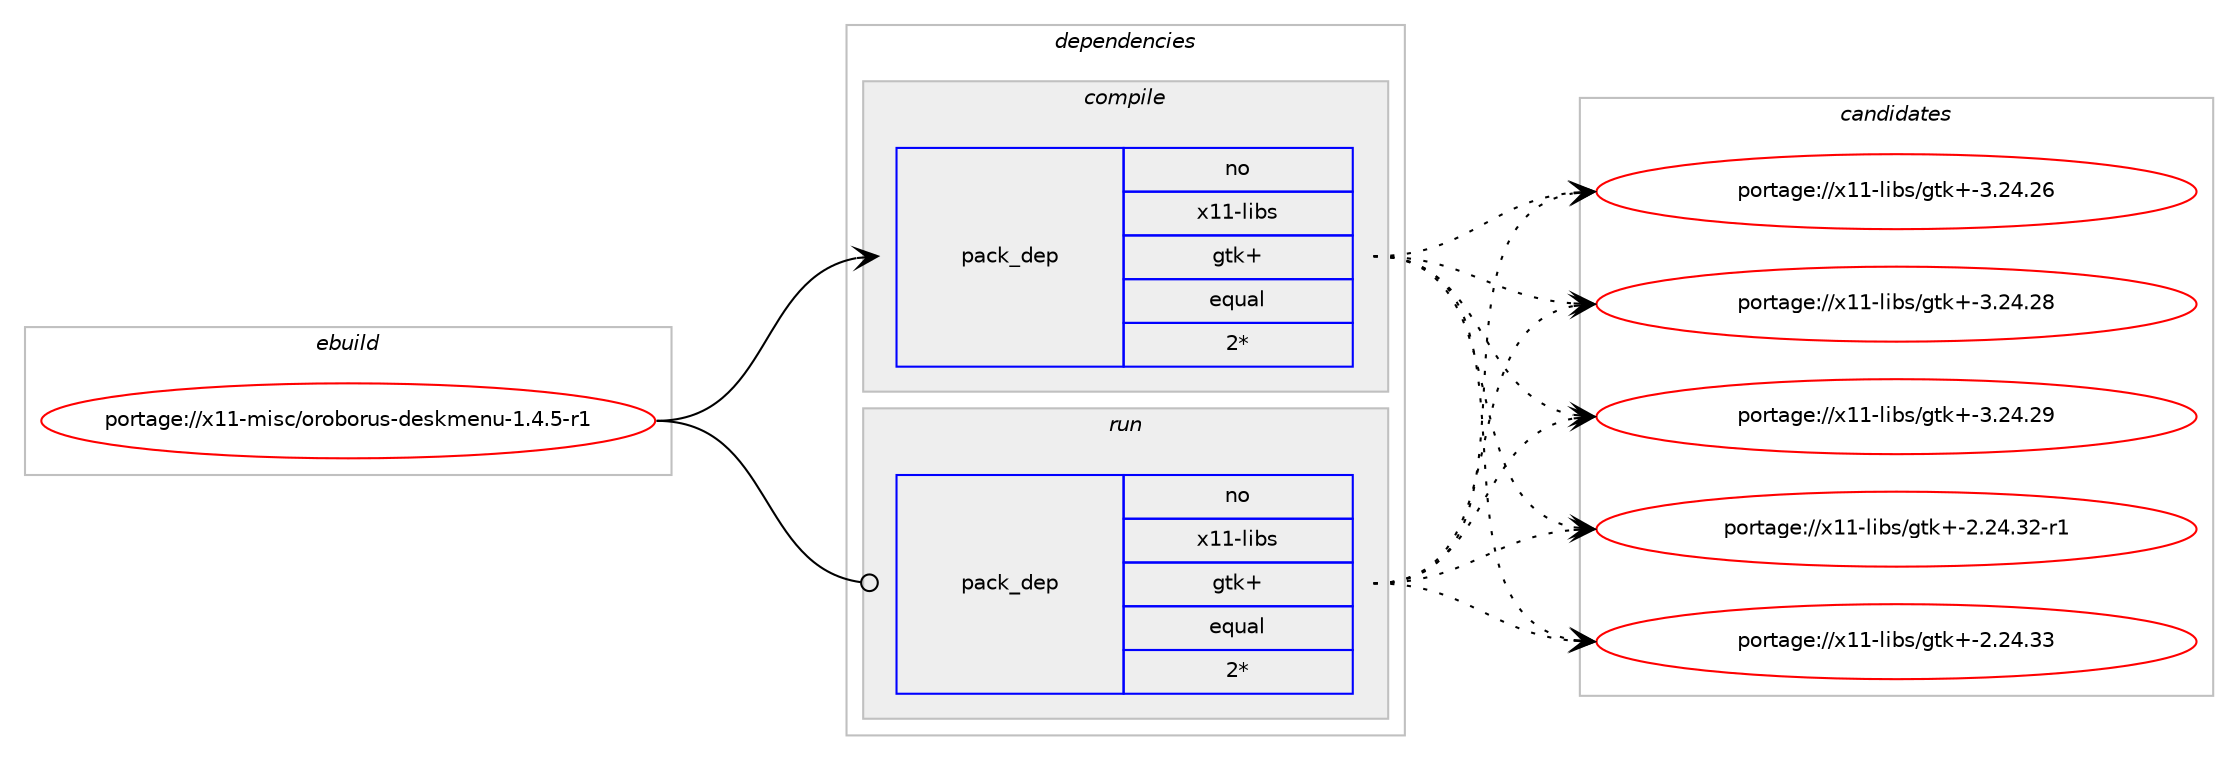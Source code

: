 digraph prolog {

# *************
# Graph options
# *************

newrank=true;
concentrate=true;
compound=true;
graph [rankdir=LR,fontname=Helvetica,fontsize=10,ranksep=1.5];#, ranksep=2.5, nodesep=0.2];
edge  [arrowhead=vee];
node  [fontname=Helvetica,fontsize=10];

# **********
# The ebuild
# **********

subgraph cluster_leftcol {
color=gray;
rank=same;
label=<<i>ebuild</i>>;
id [label="portage://x11-misc/oroborus-deskmenu-1.4.5-r1", color=red, width=4, href="../x11-misc/oroborus-deskmenu-1.4.5-r1.svg"];
}

# ****************
# The dependencies
# ****************

subgraph cluster_midcol {
color=gray;
label=<<i>dependencies</i>>;
subgraph cluster_compile {
fillcolor="#eeeeee";
style=filled;
label=<<i>compile</i>>;
# *** BEGIN UNKNOWN DEPENDENCY TYPE (TODO) ***
# id -> package_dependency(portage://x11-misc/oroborus-deskmenu-1.4.5-r1,install,no,virtual,pkgconfig,none,[,,],[],[])
# *** END UNKNOWN DEPENDENCY TYPE (TODO) ***

subgraph pack1700 {
dependency2714 [label=<<TABLE BORDER="0" CELLBORDER="1" CELLSPACING="0" CELLPADDING="4" WIDTH="220"><TR><TD ROWSPAN="6" CELLPADDING="30">pack_dep</TD></TR><TR><TD WIDTH="110">no</TD></TR><TR><TD>x11-libs</TD></TR><TR><TD>gtk+</TD></TR><TR><TD>equal</TD></TR><TR><TD>2*</TD></TR></TABLE>>, shape=none, color=blue];
}
id:e -> dependency2714:w [weight=20,style="solid",arrowhead="vee"];
# *** BEGIN UNKNOWN DEPENDENCY TYPE (TODO) ***
# id -> package_dependency(portage://x11-misc/oroborus-deskmenu-1.4.5-r1,install,weak,x11-wm,oroborus-extras,none,[,,],[],[])
# *** END UNKNOWN DEPENDENCY TYPE (TODO) ***

}
subgraph cluster_compileandrun {
fillcolor="#eeeeee";
style=filled;
label=<<i>compile and run</i>>;
}
subgraph cluster_run {
fillcolor="#eeeeee";
style=filled;
label=<<i>run</i>>;
subgraph pack1701 {
dependency2715 [label=<<TABLE BORDER="0" CELLBORDER="1" CELLSPACING="0" CELLPADDING="4" WIDTH="220"><TR><TD ROWSPAN="6" CELLPADDING="30">pack_dep</TD></TR><TR><TD WIDTH="110">no</TD></TR><TR><TD>x11-libs</TD></TR><TR><TD>gtk+</TD></TR><TR><TD>equal</TD></TR><TR><TD>2*</TD></TR></TABLE>>, shape=none, color=blue];
}
id:e -> dependency2715:w [weight=20,style="solid",arrowhead="odot"];
# *** BEGIN UNKNOWN DEPENDENCY TYPE (TODO) ***
# id -> package_dependency(portage://x11-misc/oroborus-deskmenu-1.4.5-r1,run,weak,x11-wm,oroborus-extras,none,[,,],[],[])
# *** END UNKNOWN DEPENDENCY TYPE (TODO) ***

}
}

# **************
# The candidates
# **************

subgraph cluster_choices {
rank=same;
color=gray;
label=<<i>candidates</i>>;

subgraph choice1700 {
color=black;
nodesep=1;
choice12049494510810598115471031161074345504650524651504511449 [label="portage://x11-libs/gtk+-2.24.32-r1", color=red, width=4,href="../x11-libs/gtk+-2.24.32-r1.svg"];
choice1204949451081059811547103116107434550465052465151 [label="portage://x11-libs/gtk+-2.24.33", color=red, width=4,href="../x11-libs/gtk+-2.24.33.svg"];
choice1204949451081059811547103116107434551465052465054 [label="portage://x11-libs/gtk+-3.24.26", color=red, width=4,href="../x11-libs/gtk+-3.24.26.svg"];
choice1204949451081059811547103116107434551465052465056 [label="portage://x11-libs/gtk+-3.24.28", color=red, width=4,href="../x11-libs/gtk+-3.24.28.svg"];
choice1204949451081059811547103116107434551465052465057 [label="portage://x11-libs/gtk+-3.24.29", color=red, width=4,href="../x11-libs/gtk+-3.24.29.svg"];
dependency2714:e -> choice12049494510810598115471031161074345504650524651504511449:w [style=dotted,weight="100"];
dependency2714:e -> choice1204949451081059811547103116107434550465052465151:w [style=dotted,weight="100"];
dependency2714:e -> choice1204949451081059811547103116107434551465052465054:w [style=dotted,weight="100"];
dependency2714:e -> choice1204949451081059811547103116107434551465052465056:w [style=dotted,weight="100"];
dependency2714:e -> choice1204949451081059811547103116107434551465052465057:w [style=dotted,weight="100"];
}
subgraph choice1701 {
color=black;
nodesep=1;
choice12049494510810598115471031161074345504650524651504511449 [label="portage://x11-libs/gtk+-2.24.32-r1", color=red, width=4,href="../x11-libs/gtk+-2.24.32-r1.svg"];
choice1204949451081059811547103116107434550465052465151 [label="portage://x11-libs/gtk+-2.24.33", color=red, width=4,href="../x11-libs/gtk+-2.24.33.svg"];
choice1204949451081059811547103116107434551465052465054 [label="portage://x11-libs/gtk+-3.24.26", color=red, width=4,href="../x11-libs/gtk+-3.24.26.svg"];
choice1204949451081059811547103116107434551465052465056 [label="portage://x11-libs/gtk+-3.24.28", color=red, width=4,href="../x11-libs/gtk+-3.24.28.svg"];
choice1204949451081059811547103116107434551465052465057 [label="portage://x11-libs/gtk+-3.24.29", color=red, width=4,href="../x11-libs/gtk+-3.24.29.svg"];
dependency2715:e -> choice12049494510810598115471031161074345504650524651504511449:w [style=dotted,weight="100"];
dependency2715:e -> choice1204949451081059811547103116107434550465052465151:w [style=dotted,weight="100"];
dependency2715:e -> choice1204949451081059811547103116107434551465052465054:w [style=dotted,weight="100"];
dependency2715:e -> choice1204949451081059811547103116107434551465052465056:w [style=dotted,weight="100"];
dependency2715:e -> choice1204949451081059811547103116107434551465052465057:w [style=dotted,weight="100"];
}
}

}
